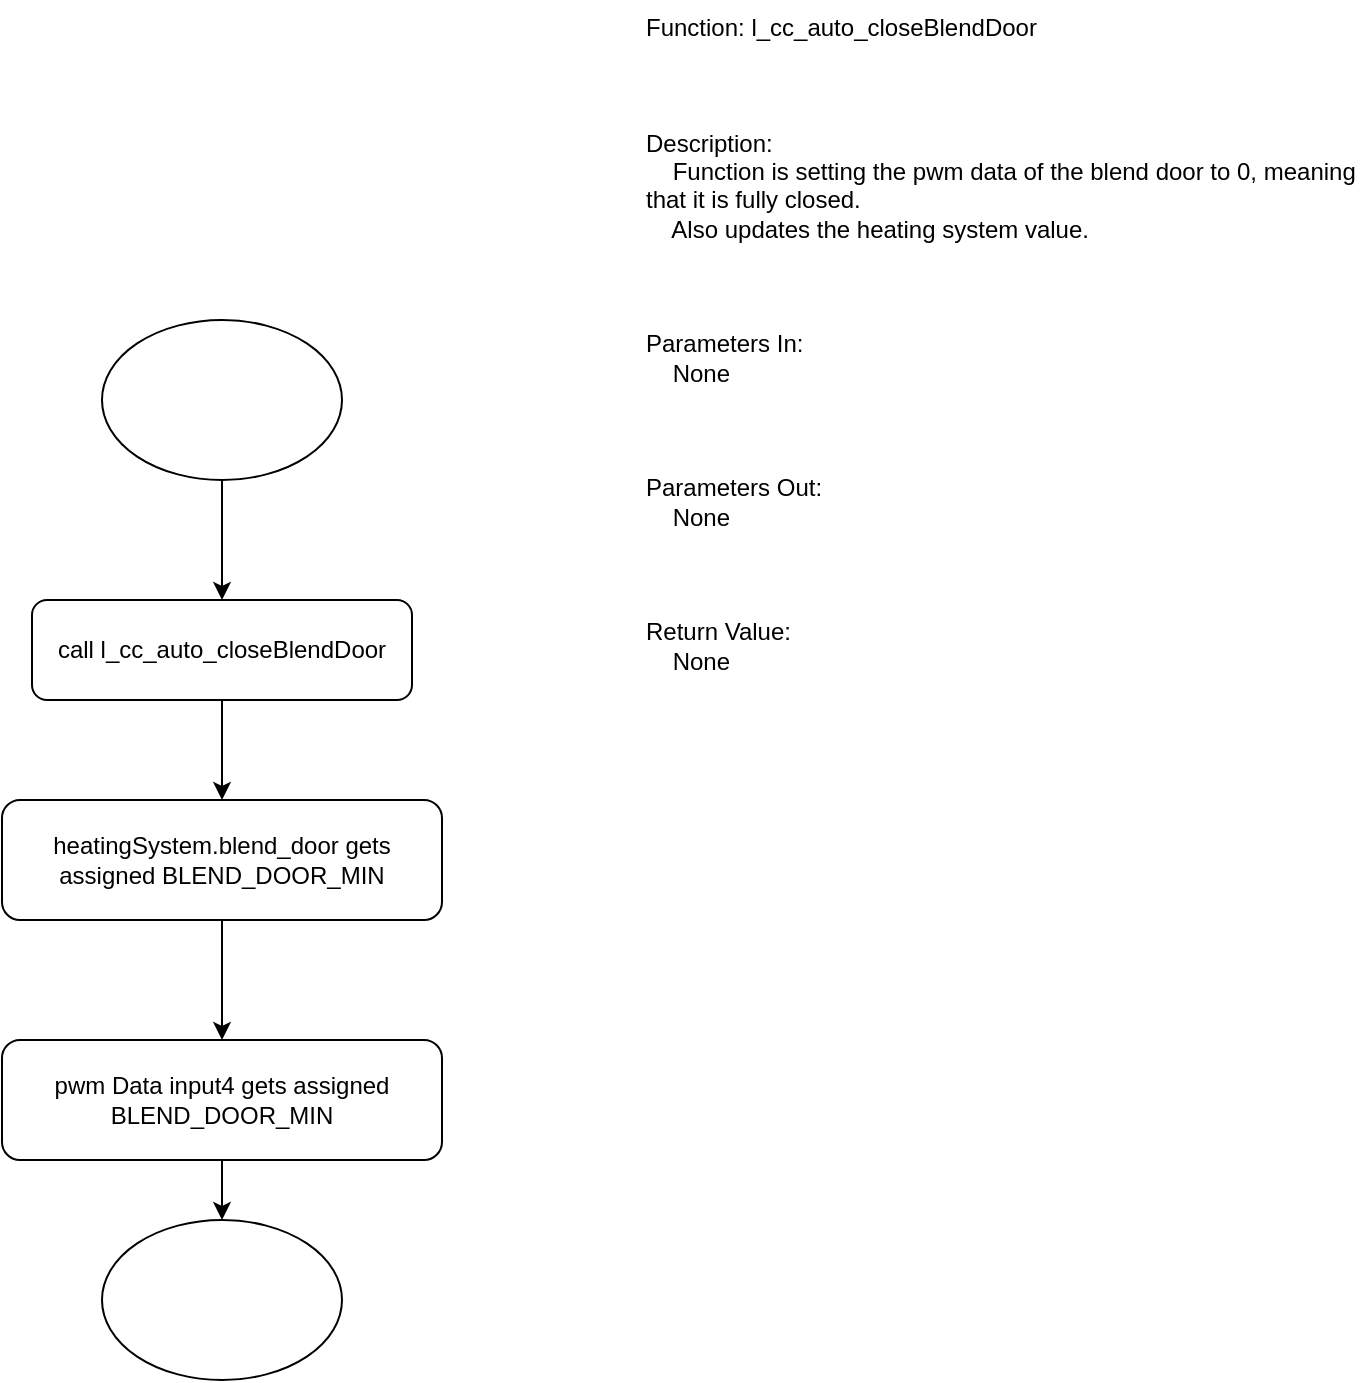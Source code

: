 <mxfile version="21.6.6" type="device">
  <diagram name="Page-1" id="Skpvmy_u3MOUOrJCYLnG">
    <mxGraphModel dx="1376" dy="768" grid="1" gridSize="10" guides="1" tooltips="1" connect="1" arrows="1" fold="1" page="1" pageScale="1" pageWidth="850" pageHeight="1100" background="#ffffff" math="0" shadow="0">
      <root>
        <mxCell id="0" />
        <mxCell id="1" parent="0" />
        <mxCell id="wRLvzgghbnOuUr4HTL3w-1" value="Function: l_cc_auto_closeBlendDoor&#xa;&#xa;&#xa;&#xa;Description:&#xa;    Function is setting the pwm data of the blend door to 0, meaning that it is fully closed.&#xa;    Also updates the heating system value.&#xa;&#xa;&#xa;&#xa;Parameters In:&#xa;    None&#xa;&#xa;&#xa;&#xa;Parameters Out:&#xa;    None&#xa;&#xa;&#xa;&#xa;Return Value:&#xa;    None" style="text;whiteSpace=wrap;" vertex="1" parent="1">
          <mxGeometry x="470" y="20" width="360" height="350" as="geometry" />
        </mxCell>
        <mxCell id="wRLvzgghbnOuUr4HTL3w-3" style="edgeStyle=orthogonalEdgeStyle;rounded=0;orthogonalLoop=1;jettySize=auto;html=1;" edge="1" parent="1" source="wRLvzgghbnOuUr4HTL3w-2" target="wRLvzgghbnOuUr4HTL3w-4">
          <mxGeometry relative="1" as="geometry">
            <mxPoint x="260" y="350" as="targetPoint" />
          </mxGeometry>
        </mxCell>
        <mxCell id="wRLvzgghbnOuUr4HTL3w-2" value="" style="ellipse;whiteSpace=wrap;html=1;" vertex="1" parent="1">
          <mxGeometry x="200" y="180" width="120" height="80" as="geometry" />
        </mxCell>
        <mxCell id="wRLvzgghbnOuUr4HTL3w-5" style="edgeStyle=orthogonalEdgeStyle;rounded=0;orthogonalLoop=1;jettySize=auto;html=1;" edge="1" parent="1" source="wRLvzgghbnOuUr4HTL3w-4" target="wRLvzgghbnOuUr4HTL3w-6">
          <mxGeometry relative="1" as="geometry">
            <mxPoint x="260" y="450" as="targetPoint" />
          </mxGeometry>
        </mxCell>
        <mxCell id="wRLvzgghbnOuUr4HTL3w-4" value="call&amp;nbsp;l_cc_auto_closeBlendDoor" style="rounded=1;whiteSpace=wrap;html=1;" vertex="1" parent="1">
          <mxGeometry x="165" y="320" width="190" height="50" as="geometry" />
        </mxCell>
        <mxCell id="wRLvzgghbnOuUr4HTL3w-7" style="edgeStyle=orthogonalEdgeStyle;rounded=0;orthogonalLoop=1;jettySize=auto;html=1;entryX=0.5;entryY=0;entryDx=0;entryDy=0;" edge="1" parent="1" source="wRLvzgghbnOuUr4HTL3w-6" target="wRLvzgghbnOuUr4HTL3w-8">
          <mxGeometry relative="1" as="geometry">
            <mxPoint x="260" y="530" as="targetPoint" />
          </mxGeometry>
        </mxCell>
        <mxCell id="wRLvzgghbnOuUr4HTL3w-6" value="heatingSystem.blend_door gets assigned BLEND_DOOR_MIN" style="rounded=1;whiteSpace=wrap;html=1;" vertex="1" parent="1">
          <mxGeometry x="150" y="420" width="220" height="60" as="geometry" />
        </mxCell>
        <mxCell id="wRLvzgghbnOuUr4HTL3w-9" style="edgeStyle=orthogonalEdgeStyle;rounded=0;orthogonalLoop=1;jettySize=auto;html=1;" edge="1" parent="1" source="wRLvzgghbnOuUr4HTL3w-8" target="wRLvzgghbnOuUr4HTL3w-10">
          <mxGeometry relative="1" as="geometry">
            <mxPoint x="260" y="670" as="targetPoint" />
          </mxGeometry>
        </mxCell>
        <mxCell id="wRLvzgghbnOuUr4HTL3w-8" value="pwm Data input4 gets assigned BLEND_DOOR_MIN" style="rounded=1;whiteSpace=wrap;html=1;" vertex="1" parent="1">
          <mxGeometry x="150" y="540" width="220" height="60" as="geometry" />
        </mxCell>
        <mxCell id="wRLvzgghbnOuUr4HTL3w-10" value="" style="ellipse;whiteSpace=wrap;html=1;labelBackgroundColor=default;" vertex="1" parent="1">
          <mxGeometry x="200" y="630" width="120" height="80" as="geometry" />
        </mxCell>
      </root>
    </mxGraphModel>
  </diagram>
</mxfile>
